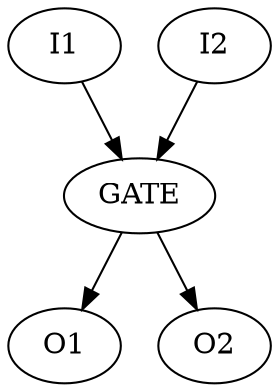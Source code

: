 digraph test {

I1 [LABEL = "INPUT"];
I2 [LABEL = "INPUT"];

GATE [LABEL = "AND2" ];

O1 [LABEL = "OUTPUT"];
O2 [LABEL = "OUTPUT"];

I1 -> GATE -> O1;
I2 -> GATE;

GATE -> O2;
}
